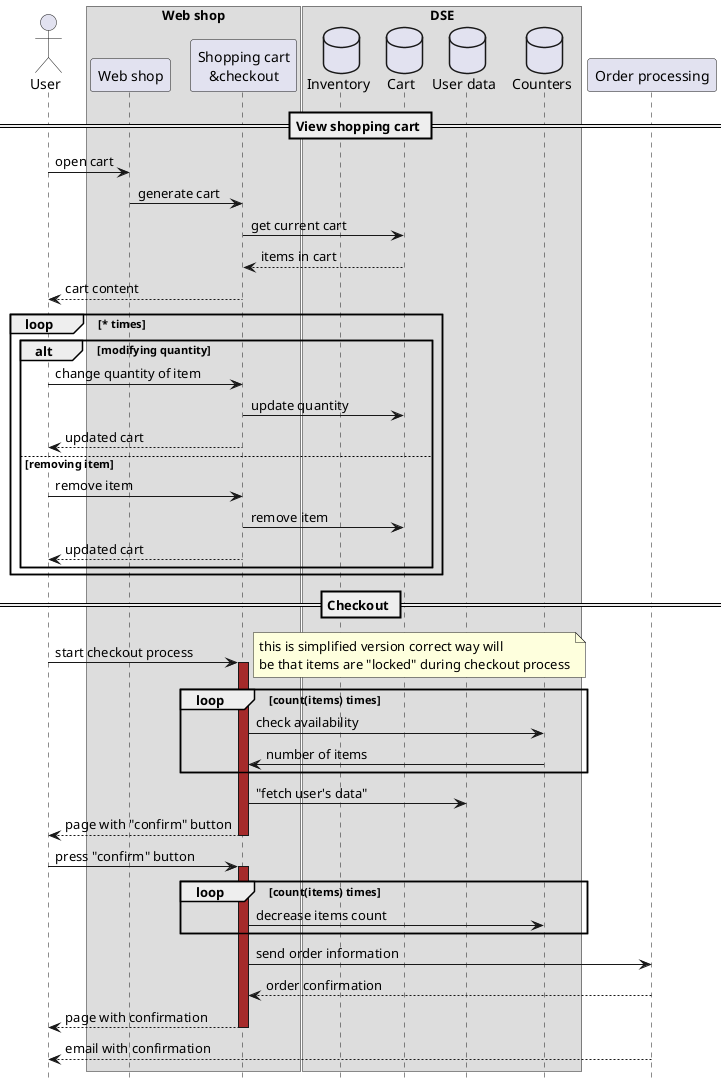 @startuml

hide footbox

actor User as user
box "Web shop"
participant "Web shop" as wshop
participant "Shopping cart\n&checkout" as wcart
end box

box "DSE"
database "Inventory" as inventory
database "Cart" as cart
database "User data" as udata
database "Counters" as counters
end box

participant "Order processing" as orders

== View shopping cart ==

user -> wshop: open cart
wshop -> wcart: generate cart
wcart -> cart: get current cart
cart --> wcart: items in cart
wcart --> user: cart content
loop * times
alt modifying quantity
user -> wcart: change quantity of item
wcart -> cart: update quantity
wcart --> user: updated cart
else removing item
user -> wcart: remove item
wcart -> cart: remove item
wcart --> user: updated cart
end
end

== Checkout ==

user -> wcart: start checkout process
note right
  this is simplified version correct way will
  be that items are "locked" during checkout process
end note
activate wcart #brown
loop count(items) times
wcart -> counters: check availability
counters -> wcart: number of items
end
wcart -> udata: "fetch user's data"
wcart --> user: page with "confirm" button
deactivate wcart

user -> wcart: press "confirm" button
activate wcart #brown
loop count(items) times
wcart -> counters: decrease items count
end
wcart -> orders: send order information
orders --> wcart: order confirmation
wcart --> user: page with confirmation
deactivate wcart
orders --> user: email with confirmation

@enduml

